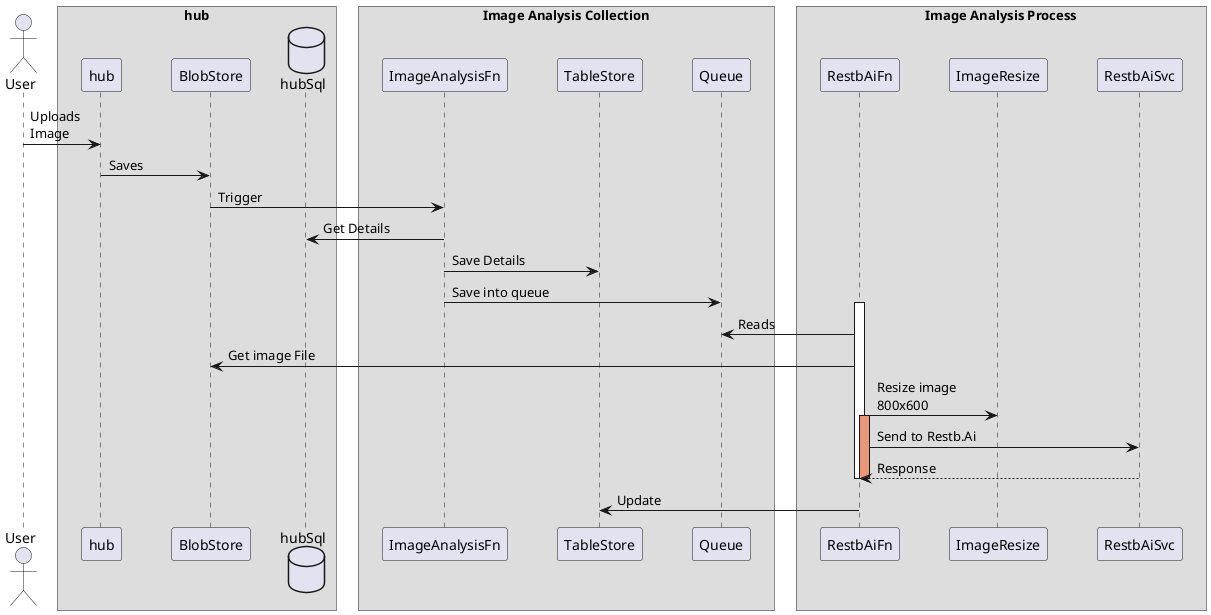 @startuml "ImageAnalysis Sequence"
skinparam ParticipantPadding 20
skinparam BoxPadding 10

actor User
box "hub"
    User -> hub : Uploads\nImage
    hub -> BlobStore : Saves
    database hubSql
end box

box "Image Analysis Collection"
    BlobStore -> ImageAnalysisFn : Trigger
    ImageAnalysisFn -> hubSql : Get Details
    ImageAnalysisFn -> TableStore : Save Details
    ImageAnalysisFn -> Queue : Save into queue
end box
box "Image Analysis Process"
    Activate RestbAiFn
        RestbAiFn -> Queue : Reads 
        RestbAiFn -> BlobStore : Get image File
        RestbAiFn -> ImageResize : Resize image\n800x600
        activate RestbAiFn #DarkSalmon
            RestbAiFn -> RestbAiSvc : Send to Restb.Ai
            RestbAiSvc --> RestbAiFn : Response
        deactivate RestbAiFn
    deactivate RestbAiFn
    RestbAiFn -> TableStore : Update 
end box

@enduml